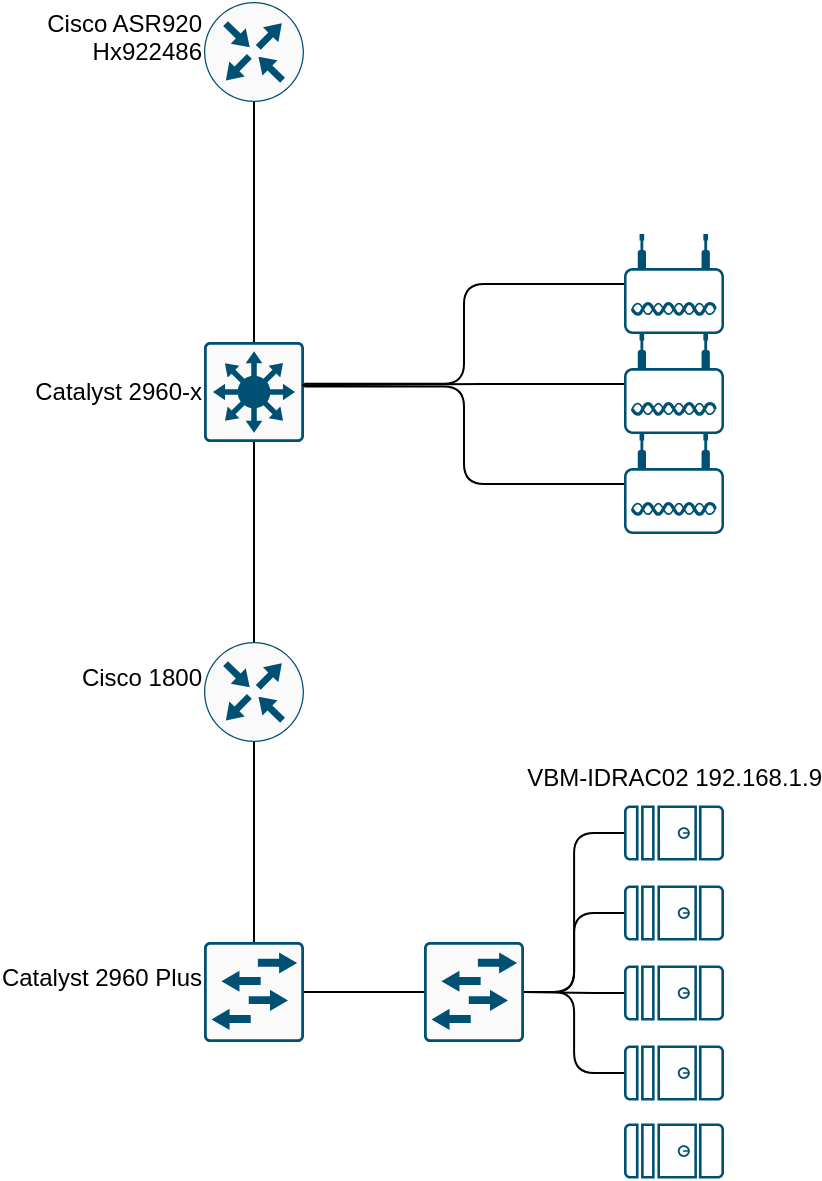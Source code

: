 <mxfile version="15.2.9" type="github">
  <diagram id="ppfziiVVInZV-qy0xaDF" name="Page-1">
    <mxGraphModel dx="1280" dy="737" grid="1" gridSize="10" guides="1" tooltips="1" connect="1" arrows="1" fold="1" page="1" pageScale="1" pageWidth="850" pageHeight="1100" math="0" shadow="0">
      <root>
        <mxCell id="0" />
        <mxCell id="1" parent="0" />
        <mxCell id="5dfUAcdPvlu-0EGSf2Pe-10" style="edgeStyle=orthogonalEdgeStyle;rounded=1;orthogonalLoop=1;jettySize=auto;html=1;entryX=0.5;entryY=0;entryDx=0;entryDy=0;entryPerimeter=0;endArrow=none;endFill=0;strokeColor=default;" edge="1" parent="1" source="5dfUAcdPvlu-0EGSf2Pe-1" target="5dfUAcdPvlu-0EGSf2Pe-3">
          <mxGeometry relative="1" as="geometry" />
        </mxCell>
        <mxCell id="5dfUAcdPvlu-0EGSf2Pe-1" value="&lt;div style=&quot;font-size: 12px;&quot;&gt;Cisco ASR920&lt;br style=&quot;font-size: 12px;&quot;&gt;Hx922486&lt;/div&gt;&lt;div style=&quot;font-size: 12px;&quot;&gt;&lt;br style=&quot;font-size: 12px;&quot;&gt;&lt;/div&gt;" style="sketch=0;points=[[0.5,0,0],[1,0.5,0],[0.5,1,0],[0,0.5,0],[0.145,0.145,0],[0.856,0.145,0],[0.855,0.856,0],[0.145,0.855,0]];verticalLabelPosition=middle;html=1;verticalAlign=middle;aspect=fixed;align=right;pointerEvents=1;shape=mxgraph.cisco19.rect;prIcon=router;fillColor=#FAFAFA;strokeColor=#005073;labelBackgroundColor=none;labelBorderColor=none;horizontal=1;labelPosition=left;fontSize=12;" vertex="1" parent="1">
          <mxGeometry x="410" y="90" width="50" height="50" as="geometry" />
        </mxCell>
        <mxCell id="5dfUAcdPvlu-0EGSf2Pe-9" style="edgeStyle=orthogonalEdgeStyle;rounded=1;orthogonalLoop=1;jettySize=auto;html=1;exitX=0.5;exitY=0;exitDx=0;exitDy=0;exitPerimeter=0;entryX=0.5;entryY=1;entryDx=0;entryDy=0;entryPerimeter=0;endArrow=none;endFill=0;strokeColor=default;" edge="1" parent="1" source="5dfUAcdPvlu-0EGSf2Pe-2" target="5dfUAcdPvlu-0EGSf2Pe-3">
          <mxGeometry relative="1" as="geometry" />
        </mxCell>
        <mxCell id="5dfUAcdPvlu-0EGSf2Pe-2" value="&lt;div&gt;Cisco 1800&lt;/div&gt;&lt;div&gt;&lt;br&gt;&lt;/div&gt;" style="sketch=0;points=[[0.5,0,0],[1,0.5,0],[0.5,1,0],[0,0.5,0],[0.145,0.145,0],[0.856,0.145,0],[0.855,0.856,0],[0.145,0.855,0]];verticalLabelPosition=middle;html=1;verticalAlign=middle;aspect=fixed;align=right;pointerEvents=1;shape=mxgraph.cisco19.rect;prIcon=router;fillColor=#FAFAFA;strokeColor=#005073;labelPosition=left;" vertex="1" parent="1">
          <mxGeometry x="410" y="410" width="50" height="50" as="geometry" />
        </mxCell>
        <mxCell id="5dfUAcdPvlu-0EGSf2Pe-3" value="Catalyst 2960-x" style="sketch=0;points=[[0.015,0.015,0],[0.985,0.015,0],[0.985,0.985,0],[0.015,0.985,0],[0.25,0,0],[0.5,0,0],[0.75,0,0],[1,0.25,0],[1,0.5,0],[1,0.75,0],[0.75,1,0],[0.5,1,0],[0.25,1,0],[0,0.75,0],[0,0.5,0],[0,0.25,0]];verticalLabelPosition=middle;html=1;verticalAlign=middle;aspect=fixed;align=right;pointerEvents=1;shape=mxgraph.cisco19.rect;prIcon=l3_switch;fillColor=#FAFAFA;strokeColor=#005073;horizontal=1;labelPosition=left;" vertex="1" parent="1">
          <mxGeometry x="410" y="260" width="50" height="50" as="geometry" />
        </mxCell>
        <mxCell id="5dfUAcdPvlu-0EGSf2Pe-8" style="edgeStyle=orthogonalEdgeStyle;rounded=1;orthogonalLoop=1;jettySize=auto;html=1;exitX=0.5;exitY=0;exitDx=0;exitDy=0;exitPerimeter=0;entryX=0.5;entryY=1;entryDx=0;entryDy=0;entryPerimeter=0;endArrow=none;endFill=0;strokeColor=default;" edge="1" parent="1" source="5dfUAcdPvlu-0EGSf2Pe-4" target="5dfUAcdPvlu-0EGSf2Pe-2">
          <mxGeometry relative="1" as="geometry" />
        </mxCell>
        <mxCell id="5dfUAcdPvlu-0EGSf2Pe-37" style="edgeStyle=orthogonalEdgeStyle;rounded=1;orthogonalLoop=1;jettySize=auto;html=1;entryX=0;entryY=0.5;entryDx=0;entryDy=0;entryPerimeter=0;fontSize=12;endArrow=none;endFill=0;strokeColor=default;" edge="1" parent="1" source="5dfUAcdPvlu-0EGSf2Pe-4" target="5dfUAcdPvlu-0EGSf2Pe-5">
          <mxGeometry relative="1" as="geometry" />
        </mxCell>
        <mxCell id="5dfUAcdPvlu-0EGSf2Pe-4" value="&lt;div&gt;Catalyst 2960 Plus&lt;/div&gt;&lt;div&gt;&lt;br&gt;&lt;/div&gt;" style="sketch=0;points=[[0.015,0.015,0],[0.985,0.015,0],[0.985,0.985,0],[0.015,0.985,0],[0.25,0,0],[0.5,0,0],[0.75,0,0],[1,0.25,0],[1,0.5,0],[1,0.75,0],[0.75,1,0],[0.5,1,0],[0.25,1,0],[0,0.75,0],[0,0.5,0],[0,0.25,0]];verticalLabelPosition=middle;html=1;verticalAlign=middle;aspect=fixed;align=right;pointerEvents=1;shape=mxgraph.cisco19.rect;prIcon=l2_switch;fillColor=#FAFAFA;strokeColor=#005073;labelPosition=left;" vertex="1" parent="1">
          <mxGeometry x="410" y="560" width="50" height="50" as="geometry" />
        </mxCell>
        <mxCell id="5dfUAcdPvlu-0EGSf2Pe-38" style="edgeStyle=orthogonalEdgeStyle;rounded=1;orthogonalLoop=1;jettySize=auto;html=1;exitX=1;exitY=0.5;exitDx=0;exitDy=0;exitPerimeter=0;entryX=0.5;entryY=1;entryDx=0;entryDy=0;entryPerimeter=0;fontSize=12;endArrow=none;endFill=0;strokeColor=default;" edge="1" parent="1" source="5dfUAcdPvlu-0EGSf2Pe-5" target="5dfUAcdPvlu-0EGSf2Pe-31">
          <mxGeometry relative="1" as="geometry" />
        </mxCell>
        <mxCell id="5dfUAcdPvlu-0EGSf2Pe-5" value="" style="sketch=0;points=[[0.015,0.015,0],[0.985,0.015,0],[0.985,0.985,0],[0.015,0.985,0],[0.25,0,0],[0.5,0,0],[0.75,0,0],[1,0.25,0],[1,0.5,0],[1,0.75,0],[0.75,1,0],[0.5,1,0],[0.25,1,0],[0,0.75,0],[0,0.5,0],[0,0.25,0]];verticalLabelPosition=bottom;html=1;verticalAlign=top;aspect=fixed;align=center;pointerEvents=1;shape=mxgraph.cisco19.rect;prIcon=l2_switch;fillColor=#FAFAFA;strokeColor=#005073;" vertex="1" parent="1">
          <mxGeometry x="520" y="560" width="50" height="50" as="geometry" />
        </mxCell>
        <mxCell id="5dfUAcdPvlu-0EGSf2Pe-23" style="edgeStyle=orthogonalEdgeStyle;rounded=1;orthogonalLoop=1;jettySize=auto;html=1;entryX=1.002;entryY=0.417;entryDx=0;entryDy=0;entryPerimeter=0;fontSize=12;endArrow=none;endFill=0;strokeColor=default;" edge="1" parent="1" source="5dfUAcdPvlu-0EGSf2Pe-12" target="5dfUAcdPvlu-0EGSf2Pe-3">
          <mxGeometry relative="1" as="geometry" />
        </mxCell>
        <mxCell id="5dfUAcdPvlu-0EGSf2Pe-22" style="edgeStyle=orthogonalEdgeStyle;rounded=1;orthogonalLoop=1;jettySize=auto;html=1;entryX=0.98;entryY=0.433;entryDx=0;entryDy=0;entryPerimeter=0;fontSize=12;endArrow=none;endFill=0;strokeColor=default;" edge="1" parent="1" source="5dfUAcdPvlu-0EGSf2Pe-13" target="5dfUAcdPvlu-0EGSf2Pe-3">
          <mxGeometry relative="1" as="geometry" />
        </mxCell>
        <mxCell id="5dfUAcdPvlu-0EGSf2Pe-21" style="edgeStyle=orthogonalEdgeStyle;rounded=1;orthogonalLoop=1;jettySize=auto;html=1;entryX=1.002;entryY=0.444;entryDx=0;entryDy=0;entryPerimeter=0;fontSize=12;endArrow=none;endFill=0;strokeColor=default;" edge="1" parent="1" source="5dfUAcdPvlu-0EGSf2Pe-14" target="5dfUAcdPvlu-0EGSf2Pe-3">
          <mxGeometry relative="1" as="geometry" />
        </mxCell>
        <mxCell id="5dfUAcdPvlu-0EGSf2Pe-25" value="" style="group" vertex="1" connectable="0" parent="1">
          <mxGeometry x="620" y="206" width="50" height="150" as="geometry" />
        </mxCell>
        <mxCell id="5dfUAcdPvlu-0EGSf2Pe-12" value="" style="points=[[0.03,0.36,0],[0.18,0,0],[0.5,0.34,0],[0.82,0,0],[0.97,0.36,0],[1,0.67,0],[0.975,0.975,0],[0.5,1,0],[0.025,0.975,0],[0,0.67,0]];verticalLabelPosition=bottom;sketch=0;html=1;verticalAlign=top;aspect=fixed;align=center;pointerEvents=1;shape=mxgraph.cisco19.wireless_access_point;fillColor=#005073;strokeColor=none;labelBackgroundColor=none;fontSize=12;" vertex="1" parent="5dfUAcdPvlu-0EGSf2Pe-25">
          <mxGeometry width="50" height="50" as="geometry" />
        </mxCell>
        <mxCell id="5dfUAcdPvlu-0EGSf2Pe-13" value="" style="points=[[0.03,0.36,0],[0.18,0,0],[0.5,0.34,0],[0.82,0,0],[0.97,0.36,0],[1,0.67,0],[0.975,0.975,0],[0.5,1,0],[0.025,0.975,0],[0,0.67,0]];verticalLabelPosition=bottom;sketch=0;html=1;verticalAlign=top;aspect=fixed;align=center;pointerEvents=1;shape=mxgraph.cisco19.wireless_access_point;fillColor=#005073;strokeColor=none;labelBackgroundColor=none;fontSize=12;" vertex="1" parent="5dfUAcdPvlu-0EGSf2Pe-25">
          <mxGeometry y="50" width="50" height="50" as="geometry" />
        </mxCell>
        <mxCell id="5dfUAcdPvlu-0EGSf2Pe-14" value="" style="points=[[0.03,0.36,0],[0.18,0,0],[0.5,0.34,0],[0.82,0,0],[0.97,0.36,0],[1,0.67,0],[0.975,0.975,0],[0.5,1,0],[0.025,0.975,0],[0,0.67,0]];verticalLabelPosition=bottom;sketch=0;html=1;verticalAlign=top;aspect=fixed;align=center;pointerEvents=1;shape=mxgraph.cisco19.wireless_access_point;fillColor=#005073;strokeColor=none;labelBackgroundColor=none;fontSize=12;" vertex="1" parent="5dfUAcdPvlu-0EGSf2Pe-25">
          <mxGeometry y="100" width="50" height="50" as="geometry" />
        </mxCell>
        <mxCell id="5dfUAcdPvlu-0EGSf2Pe-41" style="edgeStyle=orthogonalEdgeStyle;rounded=1;orthogonalLoop=1;jettySize=auto;html=1;exitX=0.5;exitY=1;exitDx=0;exitDy=0;exitPerimeter=0;entryX=1;entryY=0.5;entryDx=0;entryDy=0;entryPerimeter=0;fontSize=12;endArrow=none;endFill=0;strokeColor=default;" edge="1" parent="1" source="5dfUAcdPvlu-0EGSf2Pe-28" target="5dfUAcdPvlu-0EGSf2Pe-5">
          <mxGeometry relative="1" as="geometry" />
        </mxCell>
        <mxCell id="5dfUAcdPvlu-0EGSf2Pe-28" value="" style="sketch=0;points=[[0.015,0.015,0],[0.985,0.015,0],[0.985,0.985,0],[0.015,0.985,0],[0.25,0,0],[0.5,0,0],[0.75,0,0],[1,0.25,0],[1,0.5,0],[1,0.75,0],[0.75,1,0],[0.5,1,0],[0.25,1,0],[0,0.75,0],[0,0.5,0],[0,0.25,0]];verticalLabelPosition=bottom;html=1;verticalAlign=top;aspect=fixed;align=center;pointerEvents=1;shape=mxgraph.cisco19.server;fillColor=#005073;strokeColor=none;labelBackgroundColor=none;fontSize=12;rotation=90;" vertex="1" parent="1">
          <mxGeometry x="631.25" y="600.5" width="27.5" height="50" as="geometry" />
        </mxCell>
        <mxCell id="5dfUAcdPvlu-0EGSf2Pe-40" style="edgeStyle=orthogonalEdgeStyle;rounded=1;orthogonalLoop=1;jettySize=auto;html=1;exitX=0.5;exitY=1;exitDx=0;exitDy=0;exitPerimeter=0;entryX=1;entryY=0.5;entryDx=0;entryDy=0;entryPerimeter=0;fontSize=12;endArrow=none;endFill=0;strokeColor=default;" edge="1" parent="1" source="5dfUAcdPvlu-0EGSf2Pe-29" target="5dfUAcdPvlu-0EGSf2Pe-5">
          <mxGeometry relative="1" as="geometry" />
        </mxCell>
        <mxCell id="5dfUAcdPvlu-0EGSf2Pe-29" value="" style="sketch=0;points=[[0.015,0.015,0],[0.985,0.015,0],[0.985,0.985,0],[0.015,0.985,0],[0.25,0,0],[0.5,0,0],[0.75,0,0],[1,0.25,0],[1,0.5,0],[1,0.75,0],[0.75,1,0],[0.5,1,0],[0.25,1,0],[0,0.75,0],[0,0.5,0],[0,0.25,0]];verticalLabelPosition=bottom;html=1;verticalAlign=top;aspect=fixed;align=center;pointerEvents=1;shape=mxgraph.cisco19.server;fillColor=#005073;strokeColor=none;labelBackgroundColor=none;fontSize=12;rotation=90;" vertex="1" parent="1">
          <mxGeometry x="631.25" y="560.5" width="27.5" height="50" as="geometry" />
        </mxCell>
        <mxCell id="5dfUAcdPvlu-0EGSf2Pe-39" style="edgeStyle=orthogonalEdgeStyle;rounded=1;orthogonalLoop=1;jettySize=auto;html=1;exitX=0.5;exitY=1;exitDx=0;exitDy=0;exitPerimeter=0;entryX=1;entryY=0.5;entryDx=0;entryDy=0;entryPerimeter=0;fontSize=12;endArrow=none;endFill=0;strokeColor=default;" edge="1" parent="1" source="5dfUAcdPvlu-0EGSf2Pe-30" target="5dfUAcdPvlu-0EGSf2Pe-5">
          <mxGeometry relative="1" as="geometry" />
        </mxCell>
        <mxCell id="5dfUAcdPvlu-0EGSf2Pe-30" value="" style="sketch=0;points=[[0.015,0.015,0],[0.985,0.015,0],[0.985,0.985,0],[0.015,0.985,0],[0.25,0,0],[0.5,0,0],[0.75,0,0],[1,0.25,0],[1,0.5,0],[1,0.75,0],[0.75,1,0],[0.5,1,0],[0.25,1,0],[0,0.75,0],[0,0.5,0],[0,0.25,0]];verticalLabelPosition=bottom;html=1;verticalAlign=top;aspect=fixed;align=center;pointerEvents=1;shape=mxgraph.cisco19.server;fillColor=#005073;strokeColor=none;labelBackgroundColor=none;fontSize=12;rotation=90;" vertex="1" parent="1">
          <mxGeometry x="631.25" y="520.5" width="27.5" height="50" as="geometry" />
        </mxCell>
        <mxCell id="5dfUAcdPvlu-0EGSf2Pe-31" value="&lt;div&gt;VBM-IDRAC02 192.168.1.9&lt;/div&gt;" style="sketch=0;points=[[0.015,0.015,0],[0.985,0.015,0],[0.985,0.985,0],[0.015,0.985,0],[0.25,0,0],[0.5,0,0],[0.75,0,0],[1,0.25,0],[1,0.5,0],[1,0.75,0],[0.75,1,0],[0.5,1,0],[0.25,1,0],[0,0.75,0],[0,0.5,0],[0,0.25,0]];verticalLabelPosition=bottom;html=1;verticalAlign=top;aspect=fixed;align=right;pointerEvents=1;shape=mxgraph.cisco19.server;fillColor=#005073;strokeColor=none;labelBackgroundColor=none;fontSize=12;rotation=90;horizontal=0;labelPosition=left;" vertex="1" parent="1">
          <mxGeometry x="631.25" y="480.5" width="27.5" height="50" as="geometry" />
        </mxCell>
        <mxCell id="5dfUAcdPvlu-0EGSf2Pe-42" value="" style="sketch=0;points=[[0.015,0.015,0],[0.985,0.015,0],[0.985,0.985,0],[0.015,0.985,0],[0.25,0,0],[0.5,0,0],[0.75,0,0],[1,0.25,0],[1,0.5,0],[1,0.75,0],[0.75,1,0],[0.5,1,0],[0.25,1,0],[0,0.75,0],[0,0.5,0],[0,0.25,0]];verticalLabelPosition=bottom;html=1;verticalAlign=top;aspect=fixed;align=center;pointerEvents=1;shape=mxgraph.cisco19.server;fillColor=#005073;strokeColor=none;labelBackgroundColor=none;fontSize=12;rotation=90;" vertex="1" parent="1">
          <mxGeometry x="631.25" y="639.5" width="27.5" height="50" as="geometry" />
        </mxCell>
      </root>
    </mxGraphModel>
  </diagram>
</mxfile>
